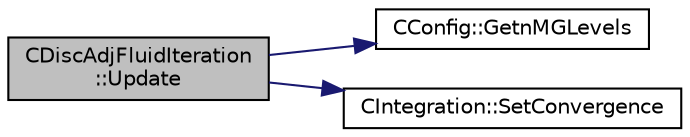 digraph "CDiscAdjFluidIteration::Update"
{
 // LATEX_PDF_SIZE
  edge [fontname="Helvetica",fontsize="10",labelfontname="Helvetica",labelfontsize="10"];
  node [fontname="Helvetica",fontsize="10",shape=record];
  rankdir="LR";
  Node1 [label="CDiscAdjFluidIteration\l::Update",height=0.2,width=0.4,color="black", fillcolor="grey75", style="filled", fontcolor="black",tooltip="Updates the containers for the discrete adjoint fluid system."];
  Node1 -> Node2 [color="midnightblue",fontsize="10",style="solid",fontname="Helvetica"];
  Node2 [label="CConfig::GetnMGLevels",height=0.2,width=0.4,color="black", fillcolor="white", style="filled",URL="$classCConfig.html#a15a61a6f9a1d415c3509018f4916c5c1",tooltip="Get the number of multigrid levels."];
  Node1 -> Node3 [color="midnightblue",fontsize="10",style="solid",fontname="Helvetica"];
  Node3 [label="CIntegration::SetConvergence",height=0.2,width=0.4,color="black", fillcolor="white", style="filled",URL="$classCIntegration.html#a5f5e3b9ec398e7d4aef31982f90bfc67",tooltip="Set the indicator of the convergence."];
}
